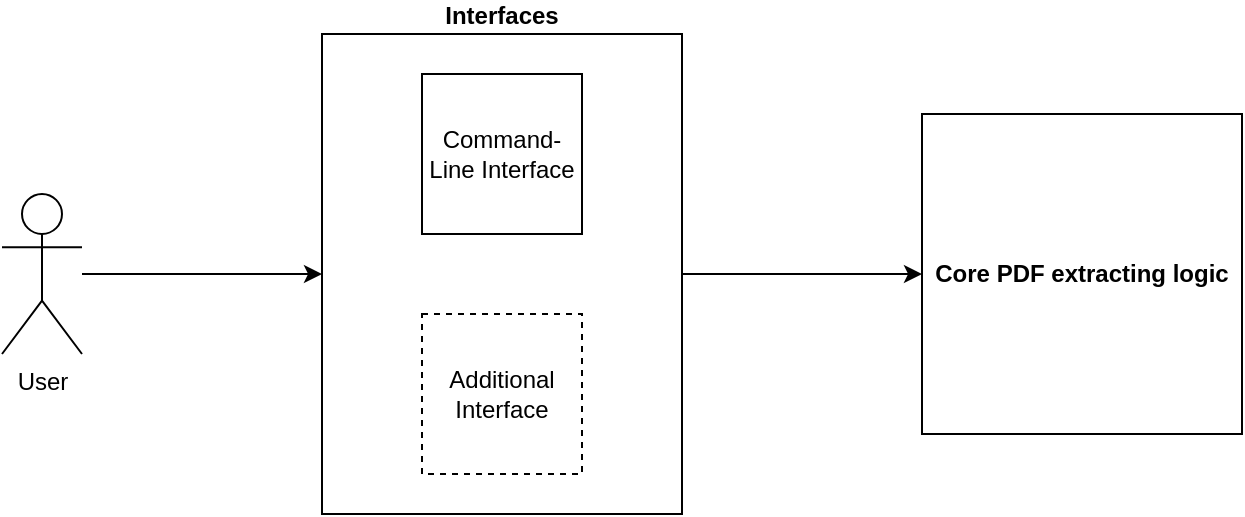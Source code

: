 <mxfile version="24.5.4" type="device">
  <diagram name="Page-1" id="Mk-cNSCtjNlqDGekh7mS">
    <mxGraphModel dx="1050" dy="1645" grid="1" gridSize="10" guides="1" tooltips="1" connect="1" arrows="1" fold="1" page="1" pageScale="1" pageWidth="850" pageHeight="1100" math="0" shadow="0">
      <root>
        <mxCell id="0" />
        <mxCell id="1" parent="0" />
        <mxCell id="P-lkFoOBwEQCPzclvfJX-1" value="&lt;b&gt;Core PDF extracting logic&lt;/b&gt;" style="whiteSpace=wrap;html=1;aspect=fixed;" vertex="1" parent="1">
          <mxGeometry x="520" y="40" width="160" height="160" as="geometry" />
        </mxCell>
        <mxCell id="P-lkFoOBwEQCPzclvfJX-2" value="Command-Line Interface" style="whiteSpace=wrap;html=1;aspect=fixed;" vertex="1" parent="1">
          <mxGeometry x="270" y="20" width="80" height="80" as="geometry" />
        </mxCell>
        <mxCell id="P-lkFoOBwEQCPzclvfJX-3" value="Additional Interface" style="whiteSpace=wrap;html=1;aspect=fixed;dashed=1;" vertex="1" parent="1">
          <mxGeometry x="270" y="140" width="80" height="80" as="geometry" />
        </mxCell>
        <mxCell id="P-lkFoOBwEQCPzclvfJX-8" style="edgeStyle=orthogonalEdgeStyle;rounded=0;orthogonalLoop=1;jettySize=auto;html=1;entryX=0;entryY=0.5;entryDx=0;entryDy=0;" edge="1" parent="1" source="P-lkFoOBwEQCPzclvfJX-5" target="P-lkFoOBwEQCPzclvfJX-1">
          <mxGeometry relative="1" as="geometry" />
        </mxCell>
        <mxCell id="P-lkFoOBwEQCPzclvfJX-5" value="&lt;b&gt;Interfaces&lt;/b&gt;" style="rounded=0;whiteSpace=wrap;html=1;fillColor=none;labelPosition=center;verticalLabelPosition=top;align=center;verticalAlign=bottom;" vertex="1" parent="1">
          <mxGeometry x="220" width="180" height="240" as="geometry" />
        </mxCell>
        <mxCell id="P-lkFoOBwEQCPzclvfJX-7" style="edgeStyle=orthogonalEdgeStyle;rounded=0;orthogonalLoop=1;jettySize=auto;html=1;entryX=0;entryY=0.5;entryDx=0;entryDy=0;" edge="1" parent="1" source="P-lkFoOBwEQCPzclvfJX-6" target="P-lkFoOBwEQCPzclvfJX-5">
          <mxGeometry relative="1" as="geometry" />
        </mxCell>
        <mxCell id="P-lkFoOBwEQCPzclvfJX-6" value="User" style="shape=umlActor;verticalLabelPosition=bottom;verticalAlign=top;html=1;outlineConnect=0;" vertex="1" parent="1">
          <mxGeometry x="60" y="80" width="40" height="80" as="geometry" />
        </mxCell>
      </root>
    </mxGraphModel>
  </diagram>
</mxfile>
